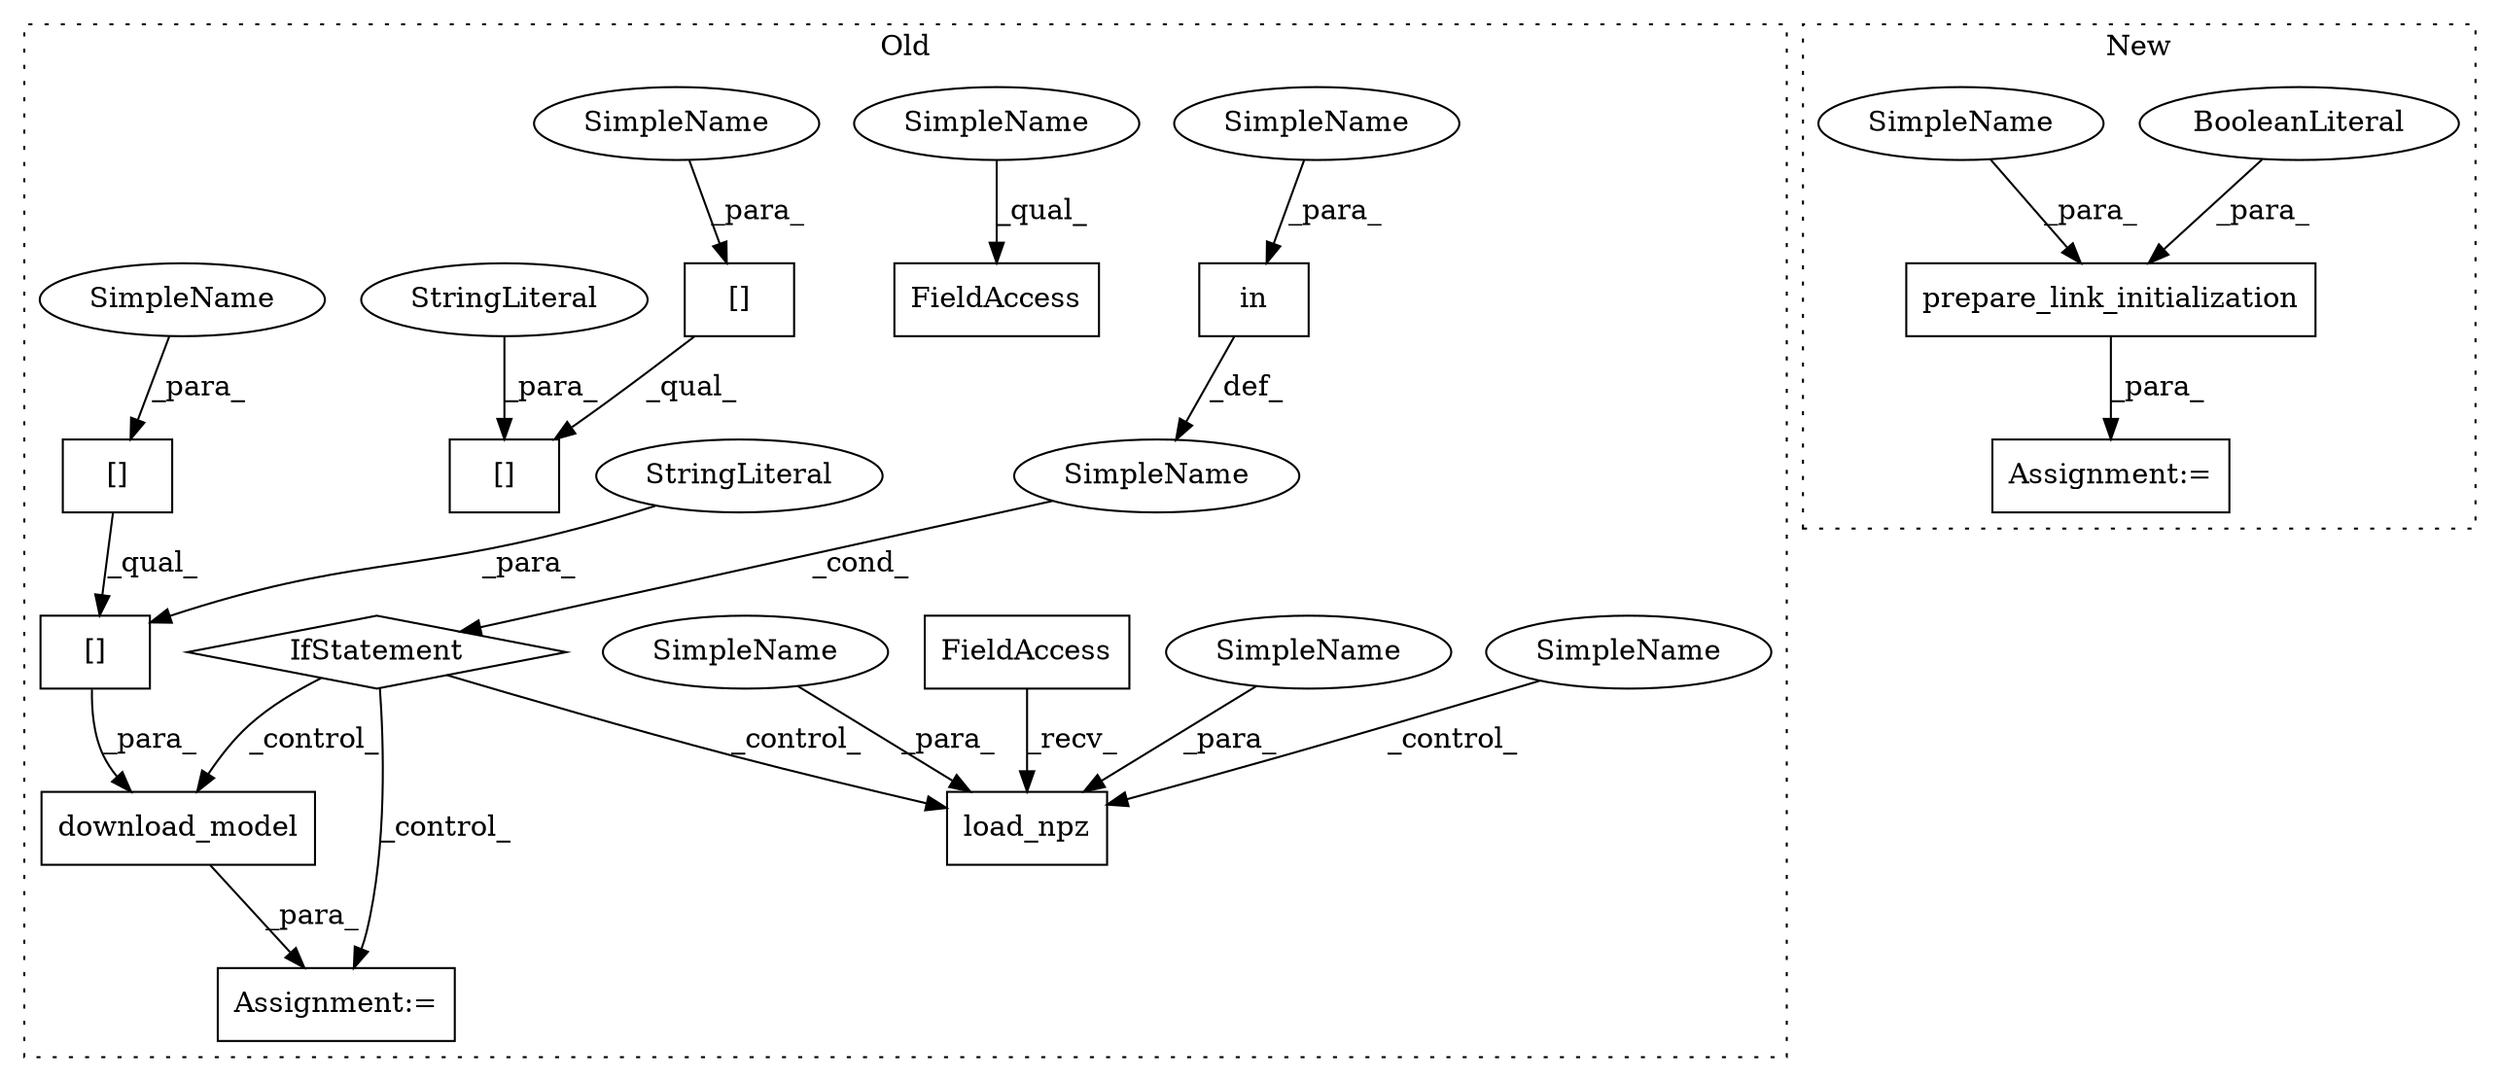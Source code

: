 digraph G {
subgraph cluster0 {
1 [label="in" a="105" s="2240" l="32" shape="box"];
3 [label="IfStatement" a="25" s="2232,2272" l="8,2" shape="diamond"];
4 [label="SimpleName" a="42" s="" l="" shape="ellipse"];
5 [label="Assignment:=" a="7" s="2286" l="1" shape="box"];
8 [label="download_model" a="32" s="2287,2339" l="15,1" shape="box"];
9 [label="[]" a="2" s="2302,2338" l="31,1" shape="box"];
10 [label="StringLiteral" a="45" s="2333" l="5" shape="ellipse"];
11 [label="[]" a="2" s="2302,2331" l="13,1" shape="box"];
12 [label="[]" a="2" s="1429,1458" l="13,1" shape="box"];
13 [label="load_npz" a="32" s="2555,2585" l="9,1" shape="box"];
14 [label="[]" a="2" s="1429,1472" l="31,1" shape="box"];
15 [label="StringLiteral" a="45" s="1460" l="12" shape="ellipse"];
16 [label="FieldAccess" a="22" s="1308" l="12" shape="box"];
17 [label="FieldAccess" a="22" s="2535" l="19" shape="box"];
18 [label="SimpleName" a="42" s="1308" l="4" shape="ellipse"];
19 [label="SimpleName" a="42" s="2581" l="4" shape="ellipse"];
20 [label="SimpleName" a="42" s="2315" l="16" shape="ellipse"];
21 [label="SimpleName" a="42" s="2509" l="16" shape="ellipse"];
22 [label="SimpleName" a="42" s="2564" l="16" shape="ellipse"];
23 [label="SimpleName" a="42" s="2240" l="16" shape="ellipse"];
24 [label="SimpleName" a="42" s="1442" l="16" shape="ellipse"];
label = "Old";
style="dotted";
}
subgraph cluster1 {
2 [label="prepare_link_initialization" a="32" s="1305,1378" l="28,1" shape="box"];
6 [label="Assignment:=" a="7" s="1303" l="2" shape="box"];
7 [label="BooleanLiteral" a="9" s="1374" l="4" shape="ellipse"];
25 [label="SimpleName" a="42" s="1344" l="16" shape="ellipse"];
label = "New";
style="dotted";
}
1 -> 4 [label="_def_"];
2 -> 6 [label="_para_"];
3 -> 8 [label="_control_"];
3 -> 5 [label="_control_"];
3 -> 13 [label="_control_"];
4 -> 3 [label="_cond_"];
7 -> 2 [label="_para_"];
8 -> 5 [label="_para_"];
9 -> 8 [label="_para_"];
10 -> 9 [label="_para_"];
11 -> 9 [label="_qual_"];
12 -> 14 [label="_qual_"];
15 -> 14 [label="_para_"];
17 -> 13 [label="_recv_"];
18 -> 16 [label="_qual_"];
19 -> 13 [label="_para_"];
20 -> 11 [label="_para_"];
21 -> 13 [label="_control_"];
22 -> 13 [label="_para_"];
23 -> 1 [label="_para_"];
24 -> 12 [label="_para_"];
25 -> 2 [label="_para_"];
}